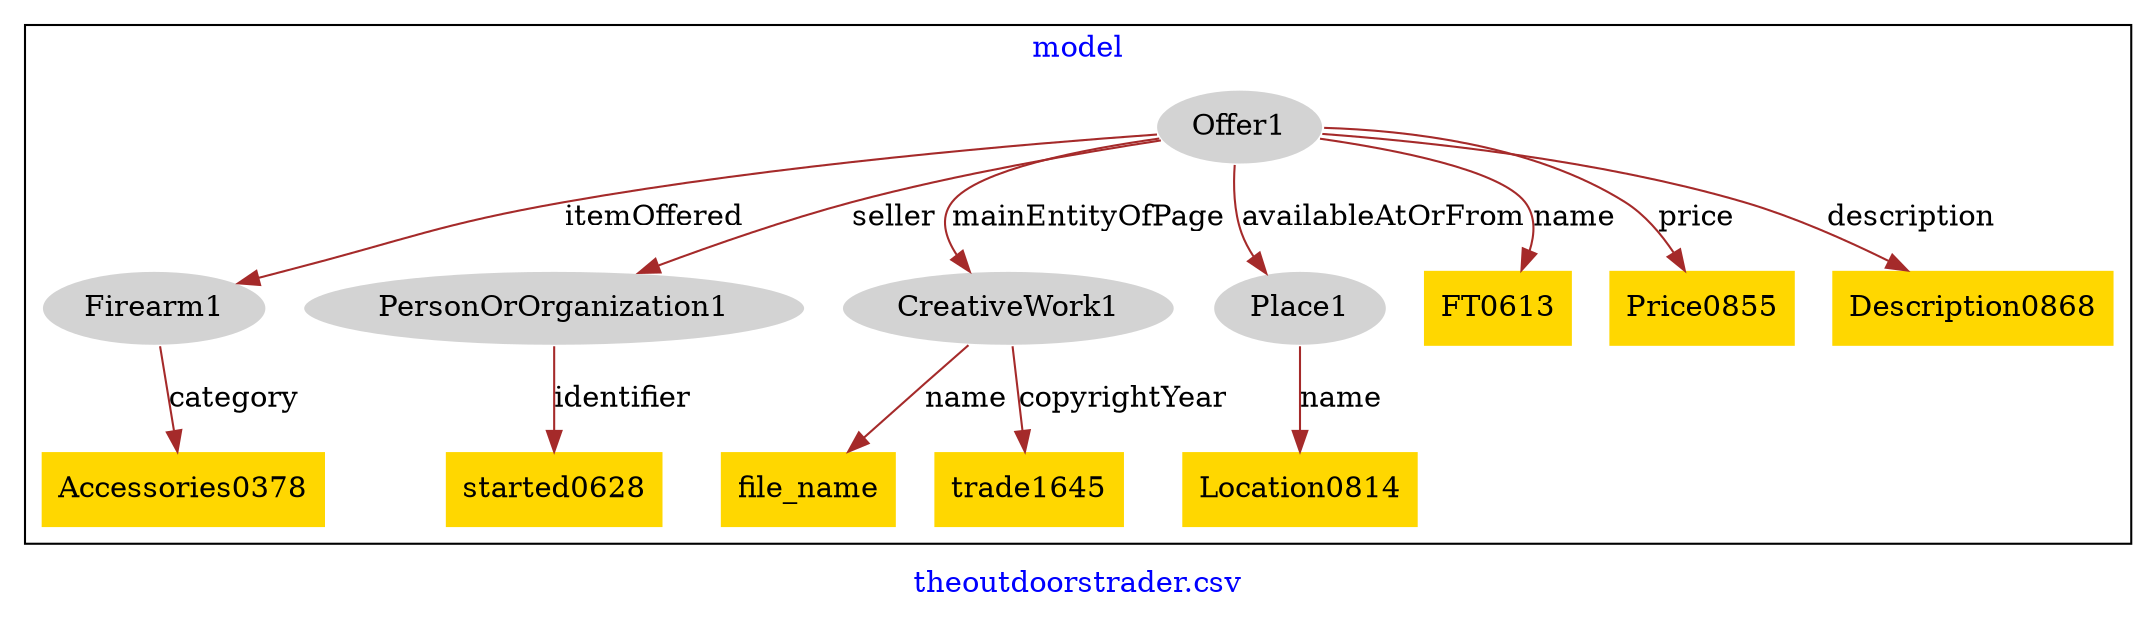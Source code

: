 digraph n0 {
fontcolor="blue"
remincross="true"
label="theoutdoorstrader.csv"
subgraph cluster {
label="model"
n2[style="filled",color="white",fillcolor="lightgray",label="Offer1"];
n3[style="filled",color="white",fillcolor="lightgray",label="Firearm1"];
n4[style="filled",color="white",fillcolor="lightgray",label="PersonOrOrganization1"];
n5[style="filled",color="white",fillcolor="lightgray",label="CreativeWork1"];
n6[style="filled",color="white",fillcolor="lightgray",label="Place1"];
n7[shape="plaintext",style="filled",fillcolor="gold",label="Location0814"];
n8[shape="plaintext",style="filled",fillcolor="gold",label="started0628"];
n9[shape="plaintext",style="filled",fillcolor="gold",label="FT0613"];
n10[shape="plaintext",style="filled",fillcolor="gold",label="Price0855"];
n11[shape="plaintext",style="filled",fillcolor="gold",label="Accessories0378"];
n12[shape="plaintext",style="filled",fillcolor="gold",label="file_name"];
n13[shape="plaintext",style="filled",fillcolor="gold",label="trade1645"];
n14[shape="plaintext",style="filled",fillcolor="gold",label="Description0868"];
}
n2 -> n3[color="brown",fontcolor="black",label="itemOffered"]
n2 -> n4[color="brown",fontcolor="black",label="seller"]
n2 -> n5[color="brown",fontcolor="black",label="mainEntityOfPage"]
n2 -> n6[color="brown",fontcolor="black",label="availableAtOrFrom"]
n6 -> n7[color="brown",fontcolor="black",label="name"]
n4 -> n8[color="brown",fontcolor="black",label="identifier"]
n2 -> n9[color="brown",fontcolor="black",label="name"]
n2 -> n10[color="brown",fontcolor="black",label="price"]
n3 -> n11[color="brown",fontcolor="black",label="category"]
n5 -> n12[color="brown",fontcolor="black",label="name"]
n5 -> n13[color="brown",fontcolor="black",label="copyrightYear"]
n2 -> n14[color="brown",fontcolor="black",label="description"]
}
